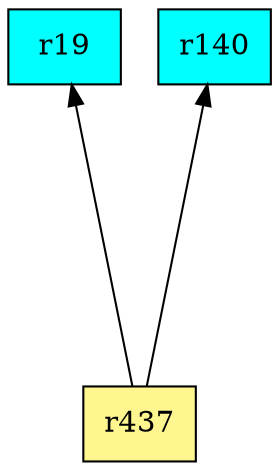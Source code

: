 digraph G {
rankdir=BT;ranksep="2.0";
"r19" [shape=record,fillcolor=cyan,style=filled,label="{r19}"];
"r437" [shape=record,fillcolor=khaki1,style=filled,label="{r437}"];
"r140" [shape=record,fillcolor=cyan,style=filled,label="{r140}"];
"r437" -> "r19"
"r437" -> "r140"
}